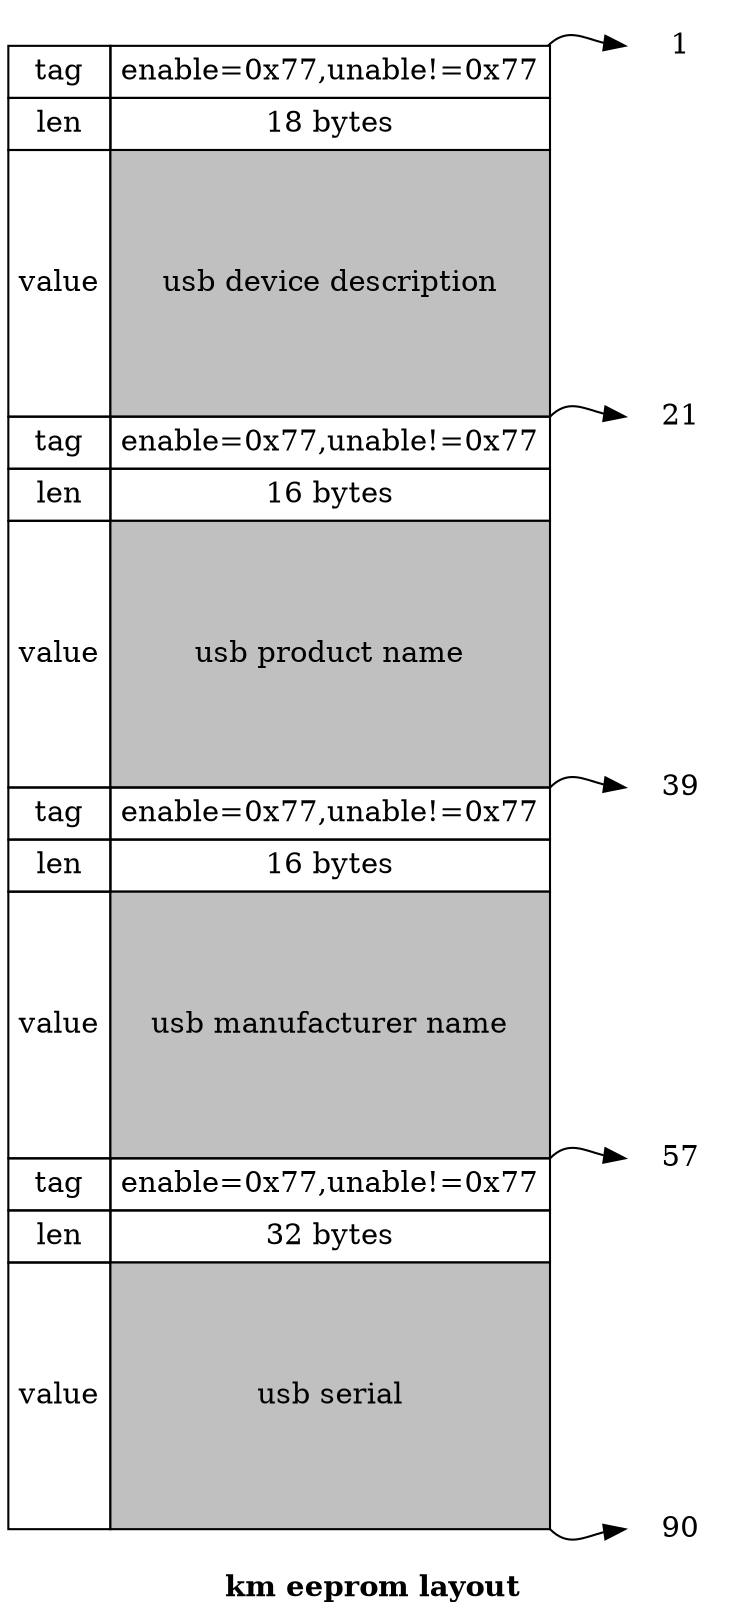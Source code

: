 digraph eeprom {
    label = <<B>km eeprom layout</B>>;
	rankdir=LR
	node [shape=plaintext]
	
	
    eeprom [shape=none, width=0, height=0, margin=0, label=<
		<table title="eeprom" border="0" cellborder="1" cellspacing="0" cellpadding="4">
			<tr><td colspan="1">tag</td>
				<td colspan="4" width="128" port="eeprom_1">enable=0x77,unable!=0x77</td></tr>
			<tr><td colspan="1">len</td>
				<td colspan="4" width="128">18 bytes</td></tr>
			<tr><td colspan="1" rowspan="1">value</td>
				<td colspan="4" width="128" rowspan="1" height="128" bgcolor="grey">usb device description</td></tr>
			<tr><td colspan="1">tag</td>
				<td colspan="4" width="128" port="eeprom_2">enable=0x77,unable!=0x77</td></tr>
			<tr><td colspan="1">len</td>
				<td colspan="4">16 bytes</td></tr>
			<tr><td colspan="1" rowspan="1">value</td>
				<td colspan="4" width="128" rowspan="1" height="128" bgcolor="grey">usb product name</td></tr>
			<tr><td colspan="1">tag</td>
				<td colspan="4" width="128" port="eeprom_3">enable=0x77,unable!=0x77</td></tr>
			<tr><td colspan="1">len</td>
				<td colspan="4" width="128">16 bytes</td></tr>
			<tr><td colspan="1" rowspan="1">value</td>
				<td colspan="4" width="128" rowspan="1" height="128" bgcolor="grey">usb manufacturer name</td></tr>
			<tr><td colspan="1">tag</td>
				<td colspan="4" width="128" port="eeprom_4">enable=0x77,unable!=0x77</td></tr>
			<tr><td colspan="1">len</td>
				<td colspan="4" width="128">32 bytes</td></tr>
			<tr><td colspan="1" rowspan="1">value</td>
				<td colspan="4" width="128" rowspan="1" height="128" bgcolor="grey" port="eeprom_5">usb serial</td></tr>					
		</table>>  ]	
	addr_0 [label="1"]
	eeprom:eeprom_1:ne -> addr_0:w
	addr_1 [label="21"]
	eeprom:eeprom_2:ne -> addr_1:w	
	addr_2 [label="39"]
	eeprom:eeprom_3:ne -> addr_2:w
	addr_3 [label="57"]
	eeprom:eeprom_4:ne -> addr_3:w	
	addr_4 [label="90"]
	eeprom:eeprom_5:se -> addr_4:w			
}